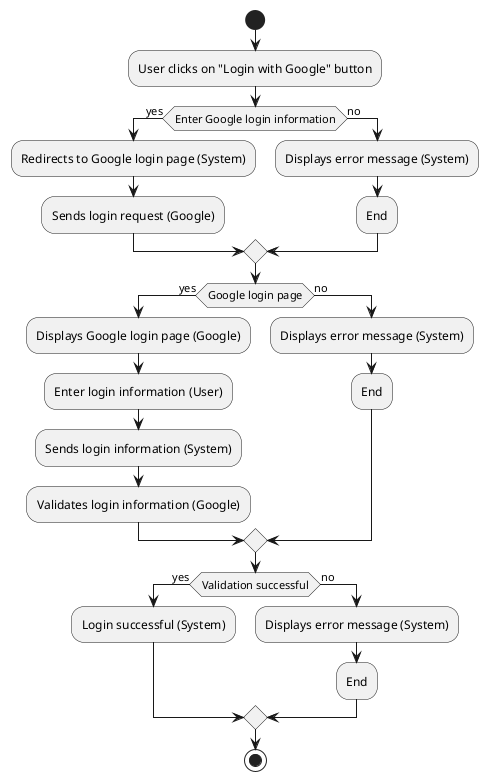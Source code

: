 @startuml
start

:User clicks on "Login with Google" button;

if (Enter Google login information) then (yes)
  :Redirects to Google login page (System);
  :Sends login request (Google);
else (no)
  :Displays error message (System);
  :End;
endif

if (Google login page) then (yes)
  :Displays Google login page (Google);
  :Enter login information (User);
  :Sends login information (System);
  :Validates login information (Google);
else (no)
  :Displays error message (System);
  :End;
endif

if (Validation successful) then (yes)
  :Login successful (System);
else (no)
  :Displays error message (System);
  :End;
endif

stop
@enduml
